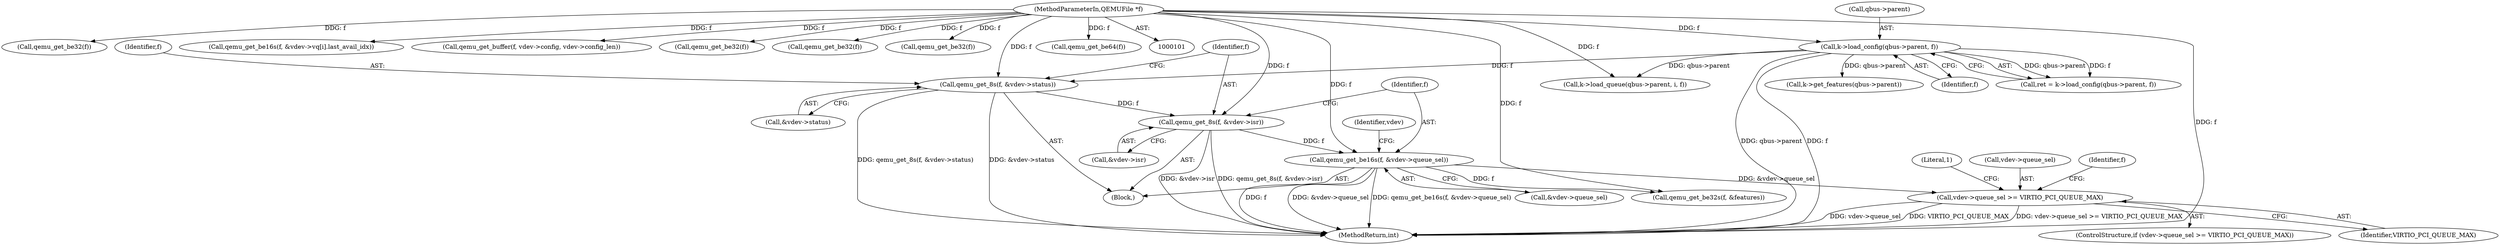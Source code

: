 digraph "0_qemu_a890a2f9137ac3cf5b607649e66a6f3a5512d8dc@pointer" {
"1000151" [label="(Call,vdev->queue_sel >= VIRTIO_PCI_QUEUE_MAX)"];
"1000144" [label="(Call,qemu_get_be16s(f, &vdev->queue_sel))"];
"1000138" [label="(Call,qemu_get_8s(f, &vdev->isr))"];
"1000132" [label="(Call,qemu_get_8s(f, &vdev->status))"];
"1000123" [label="(Call,k->load_config(qbus->parent, f))"];
"1000103" [label="(MethodParameterIn,QEMUFile *f)"];
"1000124" [label="(Call,qbus->parent)"];
"1000127" [label="(Identifier,f)"];
"1000138" [label="(Call,qemu_get_8s(f, &vdev->isr))"];
"1000159" [label="(Literal,1)"];
"1000155" [label="(Identifier,VIRTIO_PCI_QUEUE_MAX)"];
"1000186" [label="(Call,qemu_get_be32(f))"];
"1000265" [label="(Call,qemu_get_be16s(f, &vdev->vq[i].last_avail_idx))"];
"1000204" [label="(Call,qemu_get_buffer(f, vdev->config, vdev->config_len))"];
"1000134" [label="(Call,&vdev->status)"];
"1000140" [label="(Call,&vdev->isr)"];
"1000214" [label="(Call,qemu_get_be32(f))"];
"1000151" [label="(Call,vdev->queue_sel >= VIRTIO_PCI_QUEUE_MAX)"];
"1000150" [label="(ControlStructure,if (vdev->queue_sel >= VIRTIO_PCI_QUEUE_MAX))"];
"1000133" [label="(Identifier,f)"];
"1000253" [label="(Call,qemu_get_be32(f))"];
"1000123" [label="(Call,k->load_config(qbus->parent, f))"];
"1000145" [label="(Identifier,f)"];
"1000400" [label="(Call,k->load_queue(qbus->parent, i, f))"];
"1000152" [label="(Call,vdev->queue_sel)"];
"1000153" [label="(Identifier,vdev)"];
"1000415" [label="(MethodReturn,int)"];
"1000173" [label="(Call,k->get_features(qbus->parent))"];
"1000104" [label="(Block,)"];
"1000236" [label="(Call,qemu_get_be32(f))"];
"1000103" [label="(MethodParameterIn,QEMUFile *f)"];
"1000144" [label="(Call,qemu_get_be16s(f, &vdev->queue_sel))"];
"1000263" [label="(Call,qemu_get_be64(f))"];
"1000139" [label="(Identifier,f)"];
"1000121" [label="(Call,ret = k->load_config(qbus->parent, f))"];
"1000146" [label="(Call,&vdev->queue_sel)"];
"1000132" [label="(Call,qemu_get_8s(f, &vdev->status))"];
"1000161" [label="(Identifier,f)"];
"1000160" [label="(Call,qemu_get_be32s(f, &features))"];
"1000151" -> "1000150"  [label="AST: "];
"1000151" -> "1000155"  [label="CFG: "];
"1000152" -> "1000151"  [label="AST: "];
"1000155" -> "1000151"  [label="AST: "];
"1000159" -> "1000151"  [label="CFG: "];
"1000161" -> "1000151"  [label="CFG: "];
"1000151" -> "1000415"  [label="DDG: vdev->queue_sel >= VIRTIO_PCI_QUEUE_MAX"];
"1000151" -> "1000415"  [label="DDG: vdev->queue_sel"];
"1000151" -> "1000415"  [label="DDG: VIRTIO_PCI_QUEUE_MAX"];
"1000144" -> "1000151"  [label="DDG: &vdev->queue_sel"];
"1000144" -> "1000104"  [label="AST: "];
"1000144" -> "1000146"  [label="CFG: "];
"1000145" -> "1000144"  [label="AST: "];
"1000146" -> "1000144"  [label="AST: "];
"1000153" -> "1000144"  [label="CFG: "];
"1000144" -> "1000415"  [label="DDG: qemu_get_be16s(f, &vdev->queue_sel)"];
"1000144" -> "1000415"  [label="DDG: f"];
"1000144" -> "1000415"  [label="DDG: &vdev->queue_sel"];
"1000138" -> "1000144"  [label="DDG: f"];
"1000103" -> "1000144"  [label="DDG: f"];
"1000144" -> "1000160"  [label="DDG: f"];
"1000138" -> "1000104"  [label="AST: "];
"1000138" -> "1000140"  [label="CFG: "];
"1000139" -> "1000138"  [label="AST: "];
"1000140" -> "1000138"  [label="AST: "];
"1000145" -> "1000138"  [label="CFG: "];
"1000138" -> "1000415"  [label="DDG: qemu_get_8s(f, &vdev->isr)"];
"1000138" -> "1000415"  [label="DDG: &vdev->isr"];
"1000132" -> "1000138"  [label="DDG: f"];
"1000103" -> "1000138"  [label="DDG: f"];
"1000132" -> "1000104"  [label="AST: "];
"1000132" -> "1000134"  [label="CFG: "];
"1000133" -> "1000132"  [label="AST: "];
"1000134" -> "1000132"  [label="AST: "];
"1000139" -> "1000132"  [label="CFG: "];
"1000132" -> "1000415"  [label="DDG: qemu_get_8s(f, &vdev->status)"];
"1000132" -> "1000415"  [label="DDG: &vdev->status"];
"1000123" -> "1000132"  [label="DDG: f"];
"1000103" -> "1000132"  [label="DDG: f"];
"1000123" -> "1000121"  [label="AST: "];
"1000123" -> "1000127"  [label="CFG: "];
"1000124" -> "1000123"  [label="AST: "];
"1000127" -> "1000123"  [label="AST: "];
"1000121" -> "1000123"  [label="CFG: "];
"1000123" -> "1000415"  [label="DDG: f"];
"1000123" -> "1000415"  [label="DDG: qbus->parent"];
"1000123" -> "1000121"  [label="DDG: qbus->parent"];
"1000123" -> "1000121"  [label="DDG: f"];
"1000103" -> "1000123"  [label="DDG: f"];
"1000123" -> "1000173"  [label="DDG: qbus->parent"];
"1000123" -> "1000400"  [label="DDG: qbus->parent"];
"1000103" -> "1000101"  [label="AST: "];
"1000103" -> "1000415"  [label="DDG: f"];
"1000103" -> "1000160"  [label="DDG: f"];
"1000103" -> "1000186"  [label="DDG: f"];
"1000103" -> "1000204"  [label="DDG: f"];
"1000103" -> "1000214"  [label="DDG: f"];
"1000103" -> "1000236"  [label="DDG: f"];
"1000103" -> "1000253"  [label="DDG: f"];
"1000103" -> "1000263"  [label="DDG: f"];
"1000103" -> "1000265"  [label="DDG: f"];
"1000103" -> "1000400"  [label="DDG: f"];
}
